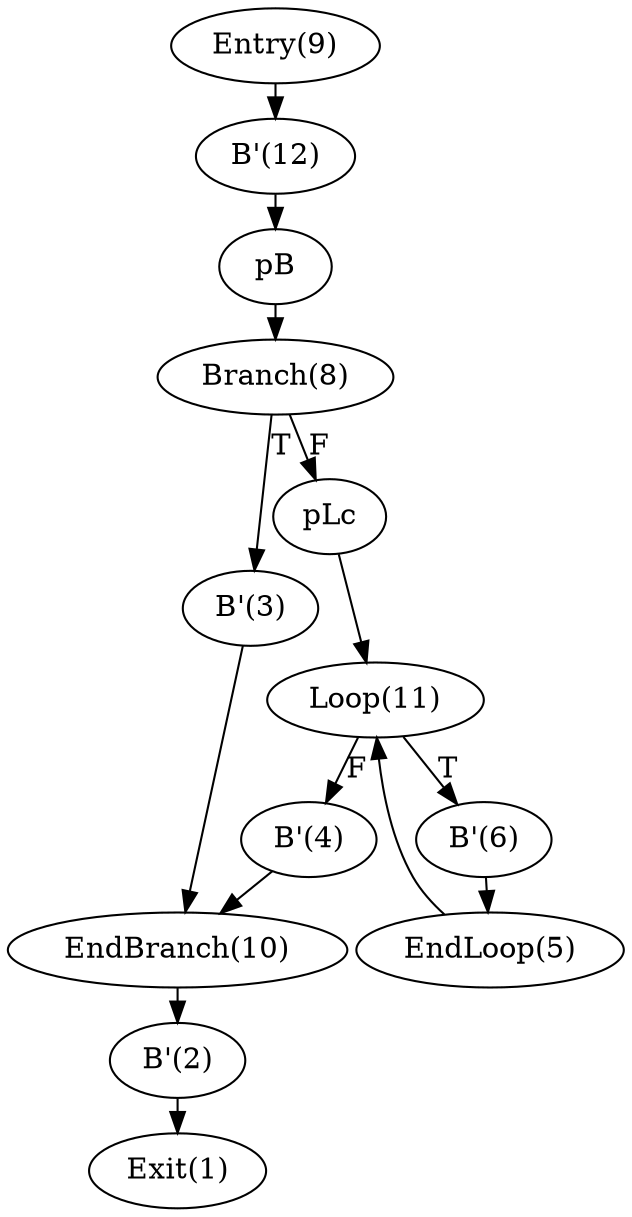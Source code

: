 digraph cfg_adjoint {
nodesep=.05;
ranksep=.05;
HEX83631a0[label="Entry(9)"];
HEX8363248[label="B'(12)"];
HEX8363298[label="Branch(8)"];
HEX8363380[label="Loop(11)"];
HEX8363688[label="B'(6)"];
HEX83636d8[label="EndLoop(5)"];
HEX8363780[label="B'(4)"];
HEX83637d0[label="B'(3)"];
HEX8363820[label="EndBranch(10)"];
HEX83638c8[label="B'(2)"];
HEX8363918[label="Exit(1)"];
HEX8363a20[label="pB"];
HEX8363db0[label="pLc"];
HEX83631a0->HEX8363248 ;
HEX8363248->HEX8363a20 ;
HEX8363a20->HEX8363298 ;
HEX8363298->HEX83637d0 [label="T"];
HEX8363298->HEX8363db0 [label="F"];
HEX8363db0->HEX8363380 ;
HEX8363380->HEX8363688 [label="T"];
HEX8363380->HEX8363780 [label="F"];
HEX8363688->HEX83636d8 ;
HEX83636d8->HEX8363380 ;
HEX8363780->HEX8363820 ;
HEX83637d0->HEX8363820 ;
HEX8363820->HEX83638c8 ;
HEX83638c8->HEX8363918 ;
}
